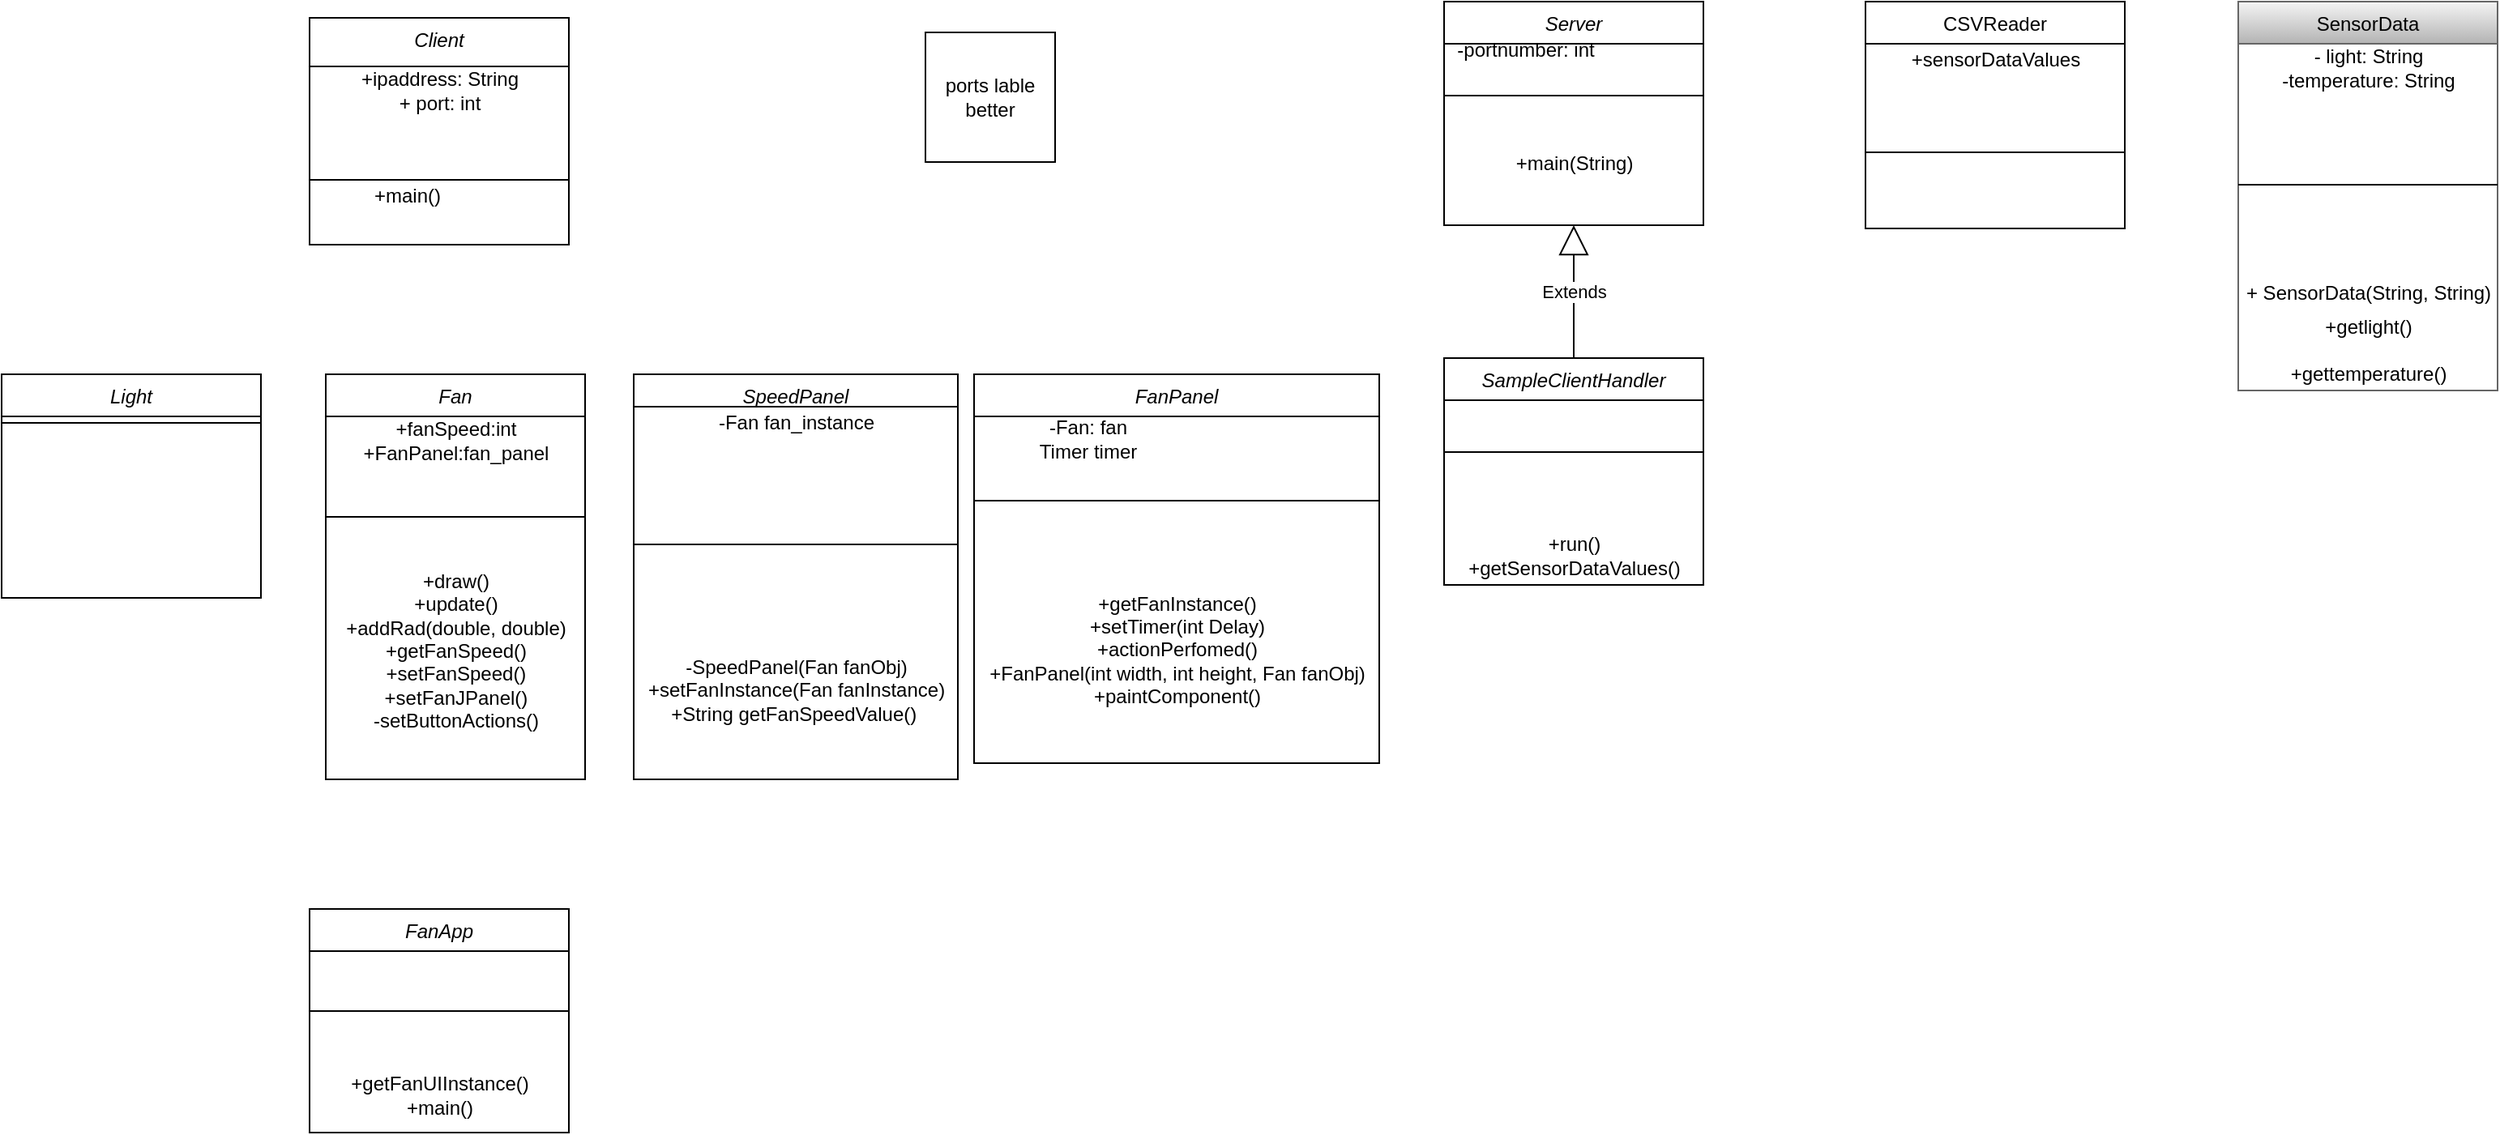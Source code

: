 <mxfile version="14.2.9" type="device"><diagram id="C5RBs43oDa-KdzZeNtuy" name="Page-1"><mxGraphModel dx="868" dy="450" grid="1" gridSize="10" guides="1" tooltips="1" connect="1" arrows="1" fold="1" page="1" pageScale="1" pageWidth="2336" pageHeight="1654" math="0" shadow="0"><root><mxCell id="WIyWlLk6GJQsqaUBKTNV-0"/><mxCell id="WIyWlLk6GJQsqaUBKTNV-1" parent="WIyWlLk6GJQsqaUBKTNV-0"/><mxCell id="zkfFHV4jXpPFQw0GAbJ--0" value="Server" style="swimlane;fontStyle=2;align=center;verticalAlign=top;childLayout=stackLayout;horizontal=1;startSize=26;horizontalStack=0;resizeParent=1;resizeLast=0;collapsible=1;marginBottom=0;rounded=0;shadow=0;strokeWidth=1;" parent="WIyWlLk6GJQsqaUBKTNV-1" vertex="1"><mxGeometry x="1100" y="90" width="160" height="138" as="geometry"><mxRectangle x="230" y="140" width="160" height="26" as="alternateBounds"/></mxGeometry></mxCell><mxCell id="zkfFHV4jXpPFQw0GAbJ--4" value="" style="line;html=1;strokeWidth=1;align=left;verticalAlign=middle;spacingTop=-1;spacingLeft=3;spacingRight=3;rotatable=0;labelPosition=right;points=[];portConstraint=eastwest;" parent="zkfFHV4jXpPFQw0GAbJ--0" vertex="1"><mxGeometry y="26" width="160" height="64" as="geometry"/></mxCell><mxCell id="RQ8kX0omkbf9MoHo651G-6" value="+main(String)" style="text;html=1;align=center;verticalAlign=middle;resizable=0;points=[];autosize=1;" vertex="1" parent="zkfFHV4jXpPFQw0GAbJ--0"><mxGeometry y="90" width="160" height="20" as="geometry"/></mxCell><mxCell id="zkfFHV4jXpPFQw0GAbJ--6" value="CSVReader" style="swimlane;fontStyle=0;align=center;verticalAlign=top;childLayout=stackLayout;horizontal=1;startSize=26;horizontalStack=0;resizeParent=1;resizeLast=0;collapsible=1;marginBottom=0;rounded=0;shadow=0;strokeWidth=1;" parent="WIyWlLk6GJQsqaUBKTNV-1" vertex="1"><mxGeometry x="1360" y="90" width="160" height="140" as="geometry"><mxRectangle x="130" y="380" width="160" height="26" as="alternateBounds"/></mxGeometry></mxCell><mxCell id="RQ8kX0omkbf9MoHo651G-4" value="+sensorDataValues" style="text;html=1;align=center;verticalAlign=middle;resizable=0;points=[];autosize=1;" vertex="1" parent="zkfFHV4jXpPFQw0GAbJ--6"><mxGeometry y="26" width="160" height="20" as="geometry"/></mxCell><mxCell id="zkfFHV4jXpPFQw0GAbJ--9" value="" style="line;html=1;strokeWidth=1;align=left;verticalAlign=middle;spacingTop=-1;spacingLeft=3;spacingRight=3;rotatable=0;labelPosition=right;points=[];portConstraint=eastwest;" parent="zkfFHV4jXpPFQw0GAbJ--6" vertex="1"><mxGeometry y="46" width="160" height="94" as="geometry"/></mxCell><mxCell id="YZ74uDOEiL5BSaswrmSE-0" value="SensorData" style="swimlane;fontStyle=0;align=center;verticalAlign=top;childLayout=stackLayout;horizontal=1;startSize=26;horizontalStack=0;resizeParent=1;resizeLast=0;collapsible=1;marginBottom=0;rounded=0;shadow=0;strokeWidth=1;fillColor=#f5f5f5;strokeColor=#666666;gradientColor=#b3b3b3;" parent="WIyWlLk6GJQsqaUBKTNV-1" vertex="1"><mxGeometry x="1590" y="90" width="160" height="240" as="geometry"><mxRectangle x="130" y="380" width="160" height="26" as="alternateBounds"/></mxGeometry></mxCell><mxCell id="RQ8kX0omkbf9MoHo651G-1" value="- light: String&lt;br&gt;-temperature: String" style="text;html=1;align=center;verticalAlign=middle;resizable=0;points=[];autosize=1;" vertex="1" parent="YZ74uDOEiL5BSaswrmSE-0"><mxGeometry y="26" width="160" height="30" as="geometry"/></mxCell><mxCell id="YZ74uDOEiL5BSaswrmSE-3" value="" style="line;html=1;strokeWidth=1;align=left;verticalAlign=middle;spacingTop=-1;spacingLeft=3;spacingRight=3;rotatable=0;labelPosition=right;points=[];portConstraint=eastwest;" parent="YZ74uDOEiL5BSaswrmSE-0" vertex="1"><mxGeometry y="56" width="160" height="114" as="geometry"/></mxCell><mxCell id="RQ8kX0omkbf9MoHo651G-2" value="+ SensorData(String, String)" style="text;html=1;align=center;verticalAlign=middle;resizable=0;points=[];autosize=1;" vertex="1" parent="YZ74uDOEiL5BSaswrmSE-0"><mxGeometry y="170" width="160" height="20" as="geometry"/></mxCell><mxCell id="RQ8kX0omkbf9MoHo651G-3" value="+getlight()&lt;br&gt;&lt;br&gt;+gettemperature()" style="text;html=1;align=center;verticalAlign=middle;resizable=0;points=[];autosize=1;" vertex="1" parent="YZ74uDOEiL5BSaswrmSE-0"><mxGeometry y="190" width="160" height="50" as="geometry"/></mxCell><mxCell id="YZ74uDOEiL5BSaswrmSE-6" value="Client" style="swimlane;fontStyle=2;align=center;verticalAlign=top;childLayout=stackLayout;horizontal=1;startSize=30;horizontalStack=0;resizeParent=1;resizeLast=0;collapsible=1;marginBottom=0;rounded=0;shadow=0;strokeWidth=1;" parent="WIyWlLk6GJQsqaUBKTNV-1" vertex="1"><mxGeometry x="400" y="100" width="160" height="140" as="geometry"><mxRectangle x="230" y="140" width="160" height="26" as="alternateBounds"/></mxGeometry></mxCell><mxCell id="RQ8kX0omkbf9MoHo651G-11" value="+ipaddress: String&lt;br&gt;+ port: int" style="text;html=1;align=center;verticalAlign=middle;resizable=0;points=[];autosize=1;" vertex="1" parent="YZ74uDOEiL5BSaswrmSE-6"><mxGeometry y="30" width="160" height="30" as="geometry"/></mxCell><mxCell id="YZ74uDOEiL5BSaswrmSE-10" value="" style="line;html=1;strokeWidth=1;align=left;verticalAlign=middle;spacingTop=-1;spacingLeft=3;spacingRight=3;rotatable=0;labelPosition=right;points=[];portConstraint=eastwest;" parent="YZ74uDOEiL5BSaswrmSE-6" vertex="1"><mxGeometry y="60" width="160" height="80" as="geometry"/></mxCell><mxCell id="YZ74uDOEiL5BSaswrmSE-12" value="Light" style="swimlane;fontStyle=2;align=center;verticalAlign=top;childLayout=stackLayout;horizontal=1;startSize=26;horizontalStack=0;resizeParent=1;resizeLast=0;collapsible=1;marginBottom=0;rounded=0;shadow=0;strokeWidth=1;" parent="WIyWlLk6GJQsqaUBKTNV-1" vertex="1"><mxGeometry x="210" y="320" width="160" height="138" as="geometry"><mxRectangle x="230" y="140" width="160" height="26" as="alternateBounds"/></mxGeometry></mxCell><mxCell id="YZ74uDOEiL5BSaswrmSE-16" value="" style="line;html=1;strokeWidth=1;align=left;verticalAlign=middle;spacingTop=-1;spacingLeft=3;spacingRight=3;rotatable=0;labelPosition=right;points=[];portConstraint=eastwest;" parent="YZ74uDOEiL5BSaswrmSE-12" vertex="1"><mxGeometry y="26" width="160" height="8" as="geometry"/></mxCell><mxCell id="YZ74uDOEiL5BSaswrmSE-18" value="Fan" style="swimlane;fontStyle=2;align=center;verticalAlign=top;childLayout=stackLayout;horizontal=1;startSize=26;horizontalStack=0;resizeParent=1;resizeLast=0;collapsible=1;marginBottom=0;rounded=0;shadow=0;strokeWidth=1;" parent="WIyWlLk6GJQsqaUBKTNV-1" vertex="1"><mxGeometry x="410" y="320" width="160" height="250" as="geometry"><mxRectangle x="230" y="140" width="160" height="26" as="alternateBounds"/></mxGeometry></mxCell><mxCell id="RQ8kX0omkbf9MoHo651G-14" value="+fanSpeed:int&lt;br&gt;+FanPanel:fan_panel" style="text;html=1;align=center;verticalAlign=middle;resizable=0;points=[];autosize=1;" vertex="1" parent="YZ74uDOEiL5BSaswrmSE-18"><mxGeometry y="26" width="160" height="30" as="geometry"/></mxCell><mxCell id="YZ74uDOEiL5BSaswrmSE-22" value="" style="line;html=1;strokeWidth=1;align=left;verticalAlign=middle;spacingTop=-1;spacingLeft=3;spacingRight=3;rotatable=0;labelPosition=right;points=[];portConstraint=eastwest;" parent="YZ74uDOEiL5BSaswrmSE-18" vertex="1"><mxGeometry y="56" width="160" height="64" as="geometry"/></mxCell><mxCell id="RQ8kX0omkbf9MoHo651G-13" value="+draw()&lt;br&gt;+update()&lt;br&gt;+addRad(double, double)&lt;br&gt;+getFanSpeed()&lt;br&gt;+setFanSpeed()&lt;br&gt;+setFanJPanel()&lt;br&gt;-setButtonActions()&lt;br&gt;&lt;br&gt;&lt;br&gt;" style="text;html=1;align=center;verticalAlign=middle;resizable=0;points=[];autosize=1;" vertex="1" parent="YZ74uDOEiL5BSaswrmSE-18"><mxGeometry y="120" width="160" height="130" as="geometry"/></mxCell><mxCell id="YZ74uDOEiL5BSaswrmSE-24" value="SpeedPanel" style="swimlane;fontStyle=2;align=center;verticalAlign=top;childLayout=stackLayout;horizontal=1;startSize=20;horizontalStack=0;resizeParent=1;resizeLast=0;collapsible=1;marginBottom=0;rounded=0;shadow=0;strokeWidth=1;" parent="WIyWlLk6GJQsqaUBKTNV-1" vertex="1"><mxGeometry x="600" y="320" width="200" height="250" as="geometry"><mxRectangle x="230" y="140" width="160" height="26" as="alternateBounds"/></mxGeometry></mxCell><mxCell id="RQ8kX0omkbf9MoHo651G-20" value="-Fan fan_instance" style="text;html=1;align=center;verticalAlign=middle;resizable=0;points=[];autosize=1;" vertex="1" parent="YZ74uDOEiL5BSaswrmSE-24"><mxGeometry y="20" width="200" height="20" as="geometry"/></mxCell><mxCell id="YZ74uDOEiL5BSaswrmSE-28" value="" style="line;html=1;strokeWidth=1;align=left;verticalAlign=middle;spacingTop=-1;spacingLeft=3;spacingRight=3;rotatable=0;labelPosition=right;points=[];portConstraint=eastwest;" parent="YZ74uDOEiL5BSaswrmSE-24" vertex="1"><mxGeometry y="40" width="200" height="130" as="geometry"/></mxCell><mxCell id="RQ8kX0omkbf9MoHo651G-21" value="-SpeedPanel(Fan fanObj)&lt;br&gt;+setFanInstance(Fan fanInstance)&lt;br&gt;+String getFanSpeedValue()&amp;nbsp;" style="text;html=1;align=center;verticalAlign=middle;resizable=0;points=[];autosize=1;" vertex="1" parent="YZ74uDOEiL5BSaswrmSE-24"><mxGeometry y="170" width="200" height="50" as="geometry"/></mxCell><mxCell id="YZ74uDOEiL5BSaswrmSE-30" value="FanPanel" style="swimlane;fontStyle=2;align=center;verticalAlign=top;childLayout=stackLayout;horizontal=1;startSize=26;horizontalStack=0;resizeParent=1;resizeLast=0;collapsible=1;marginBottom=0;rounded=0;shadow=0;strokeWidth=1;" parent="WIyWlLk6GJQsqaUBKTNV-1" vertex="1"><mxGeometry x="810" y="320" width="250" height="240" as="geometry"><mxRectangle x="230" y="140" width="160" height="26" as="alternateBounds"/></mxGeometry></mxCell><mxCell id="YZ74uDOEiL5BSaswrmSE-34" value="" style="line;html=1;strokeWidth=1;align=left;verticalAlign=middle;spacingTop=-1;spacingLeft=3;spacingRight=3;rotatable=0;labelPosition=right;points=[];portConstraint=eastwest;" parent="YZ74uDOEiL5BSaswrmSE-30" vertex="1"><mxGeometry y="26" width="250" height="104" as="geometry"/></mxCell><mxCell id="RQ8kX0omkbf9MoHo651G-18" value="+getFanInstance()&lt;br&gt;+setTimer(int Delay)&lt;br&gt;+actionPerfomed()&lt;br&gt;+FanPanel(int width, int height, Fan fanObj)&lt;br&gt;+paintComponent()" style="text;html=1;align=center;verticalAlign=middle;resizable=0;points=[];autosize=1;" vertex="1" parent="YZ74uDOEiL5BSaswrmSE-30"><mxGeometry y="130" width="250" height="80" as="geometry"/></mxCell><mxCell id="eW6m2hgLZ0kScLBjHy7v-0" value="ports lable better" style="whiteSpace=wrap;html=1;aspect=fixed;" parent="WIyWlLk6GJQsqaUBKTNV-1" vertex="1"><mxGeometry x="780" y="109" width="80" height="80" as="geometry"/></mxCell><mxCell id="RQ8kX0omkbf9MoHo651G-5" value="-portnumber: int" style="text;html=1;align=center;verticalAlign=middle;resizable=0;points=[];autosize=1;" vertex="1" parent="WIyWlLk6GJQsqaUBKTNV-1"><mxGeometry x="1100" y="110" width="100" height="20" as="geometry"/></mxCell><mxCell id="RQ8kX0omkbf9MoHo651G-7" value="SampleClientHandler" style="swimlane;fontStyle=2;align=center;verticalAlign=top;childLayout=stackLayout;horizontal=1;startSize=26;horizontalStack=0;resizeParent=1;resizeLast=0;collapsible=1;marginBottom=0;rounded=0;shadow=0;strokeWidth=1;" vertex="1" parent="WIyWlLk6GJQsqaUBKTNV-1"><mxGeometry x="1100" y="310" width="160" height="140" as="geometry"><mxRectangle x="230" y="140" width="160" height="26" as="alternateBounds"/></mxGeometry></mxCell><mxCell id="RQ8kX0omkbf9MoHo651G-8" value="" style="line;html=1;strokeWidth=1;align=left;verticalAlign=middle;spacingTop=-1;spacingLeft=3;spacingRight=3;rotatable=0;labelPosition=right;points=[];portConstraint=eastwest;" vertex="1" parent="RQ8kX0omkbf9MoHo651G-7"><mxGeometry y="26" width="160" height="64" as="geometry"/></mxCell><mxCell id="RQ8kX0omkbf9MoHo651G-9" value="&lt;br&gt;+run()&lt;br&gt;+getSensorDataValues()" style="text;html=1;align=center;verticalAlign=middle;resizable=0;points=[];autosize=1;" vertex="1" parent="RQ8kX0omkbf9MoHo651G-7"><mxGeometry y="90" width="160" height="50" as="geometry"/></mxCell><mxCell id="RQ8kX0omkbf9MoHo651G-10" value="Extends" style="endArrow=block;endSize=16;endFill=0;html=1;entryX=0.5;entryY=1;entryDx=0;entryDy=0;exitX=0.5;exitY=0;exitDx=0;exitDy=0;" edge="1" parent="WIyWlLk6GJQsqaUBKTNV-1" source="RQ8kX0omkbf9MoHo651G-7" target="zkfFHV4jXpPFQw0GAbJ--0"><mxGeometry width="160" relative="1" as="geometry"><mxPoint x="1180" y="300" as="sourcePoint"/><mxPoint x="1248" y="280" as="targetPoint"/></mxGeometry></mxCell><mxCell id="RQ8kX0omkbf9MoHo651G-12" value="+main()" style="text;html=1;align=center;verticalAlign=middle;resizable=0;points=[];autosize=1;" vertex="1" parent="WIyWlLk6GJQsqaUBKTNV-1"><mxGeometry x="430" y="200" width="60" height="20" as="geometry"/></mxCell><mxCell id="RQ8kX0omkbf9MoHo651G-15" value="FanApp" style="swimlane;fontStyle=2;align=center;verticalAlign=top;childLayout=stackLayout;horizontal=1;startSize=26;horizontalStack=0;resizeParent=1;resizeLast=0;collapsible=1;marginBottom=0;rounded=0;shadow=0;strokeWidth=1;" vertex="1" parent="WIyWlLk6GJQsqaUBKTNV-1"><mxGeometry x="400" y="650" width="160" height="138" as="geometry"><mxRectangle x="230" y="140" width="160" height="26" as="alternateBounds"/></mxGeometry></mxCell><mxCell id="RQ8kX0omkbf9MoHo651G-16" value="" style="line;html=1;strokeWidth=1;align=left;verticalAlign=middle;spacingTop=-1;spacingLeft=3;spacingRight=3;rotatable=0;labelPosition=right;points=[];portConstraint=eastwest;" vertex="1" parent="RQ8kX0omkbf9MoHo651G-15"><mxGeometry y="26" width="160" height="74" as="geometry"/></mxCell><mxCell id="RQ8kX0omkbf9MoHo651G-17" value="+getFanUIInstance()&lt;br&gt;+main()" style="text;html=1;align=center;verticalAlign=middle;resizable=0;points=[];autosize=1;" vertex="1" parent="RQ8kX0omkbf9MoHo651G-15"><mxGeometry y="100" width="160" height="30" as="geometry"/></mxCell><mxCell id="RQ8kX0omkbf9MoHo651G-19" value="-Fan: fan&lt;br&gt;Timer timer" style="text;html=1;align=center;verticalAlign=middle;resizable=0;points=[];autosize=1;" vertex="1" parent="WIyWlLk6GJQsqaUBKTNV-1"><mxGeometry x="840" y="345" width="80" height="30" as="geometry"/></mxCell></root></mxGraphModel></diagram></mxfile>